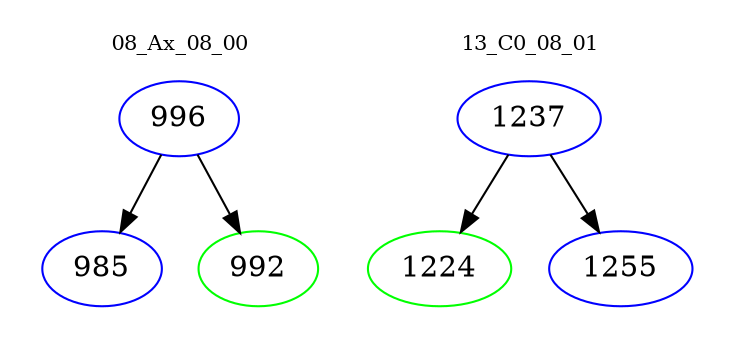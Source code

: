 digraph{
subgraph cluster_0 {
color = white
label = "08_Ax_08_00";
fontsize=10;
T0_996 [label="996", color="blue"]
T0_996 -> T0_985 [color="black"]
T0_985 [label="985", color="blue"]
T0_996 -> T0_992 [color="black"]
T0_992 [label="992", color="green"]
}
subgraph cluster_1 {
color = white
label = "13_C0_08_01";
fontsize=10;
T1_1237 [label="1237", color="blue"]
T1_1237 -> T1_1224 [color="black"]
T1_1224 [label="1224", color="green"]
T1_1237 -> T1_1255 [color="black"]
T1_1255 [label="1255", color="blue"]
}
}
